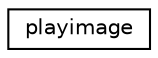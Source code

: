 digraph "Graphical Class Hierarchy"
{
 // LATEX_PDF_SIZE
  edge [fontname="Helvetica",fontsize="10",labelfontname="Helvetica",labelfontsize="10"];
  node [fontname="Helvetica",fontsize="10",shape=record];
  rankdir="LR";
  Node0 [label="playimage",height=0.2,width=0.4,color="black", fillcolor="white", style="filled",URL="$da/d2c/structplayimage.html",tooltip=" "];
}

